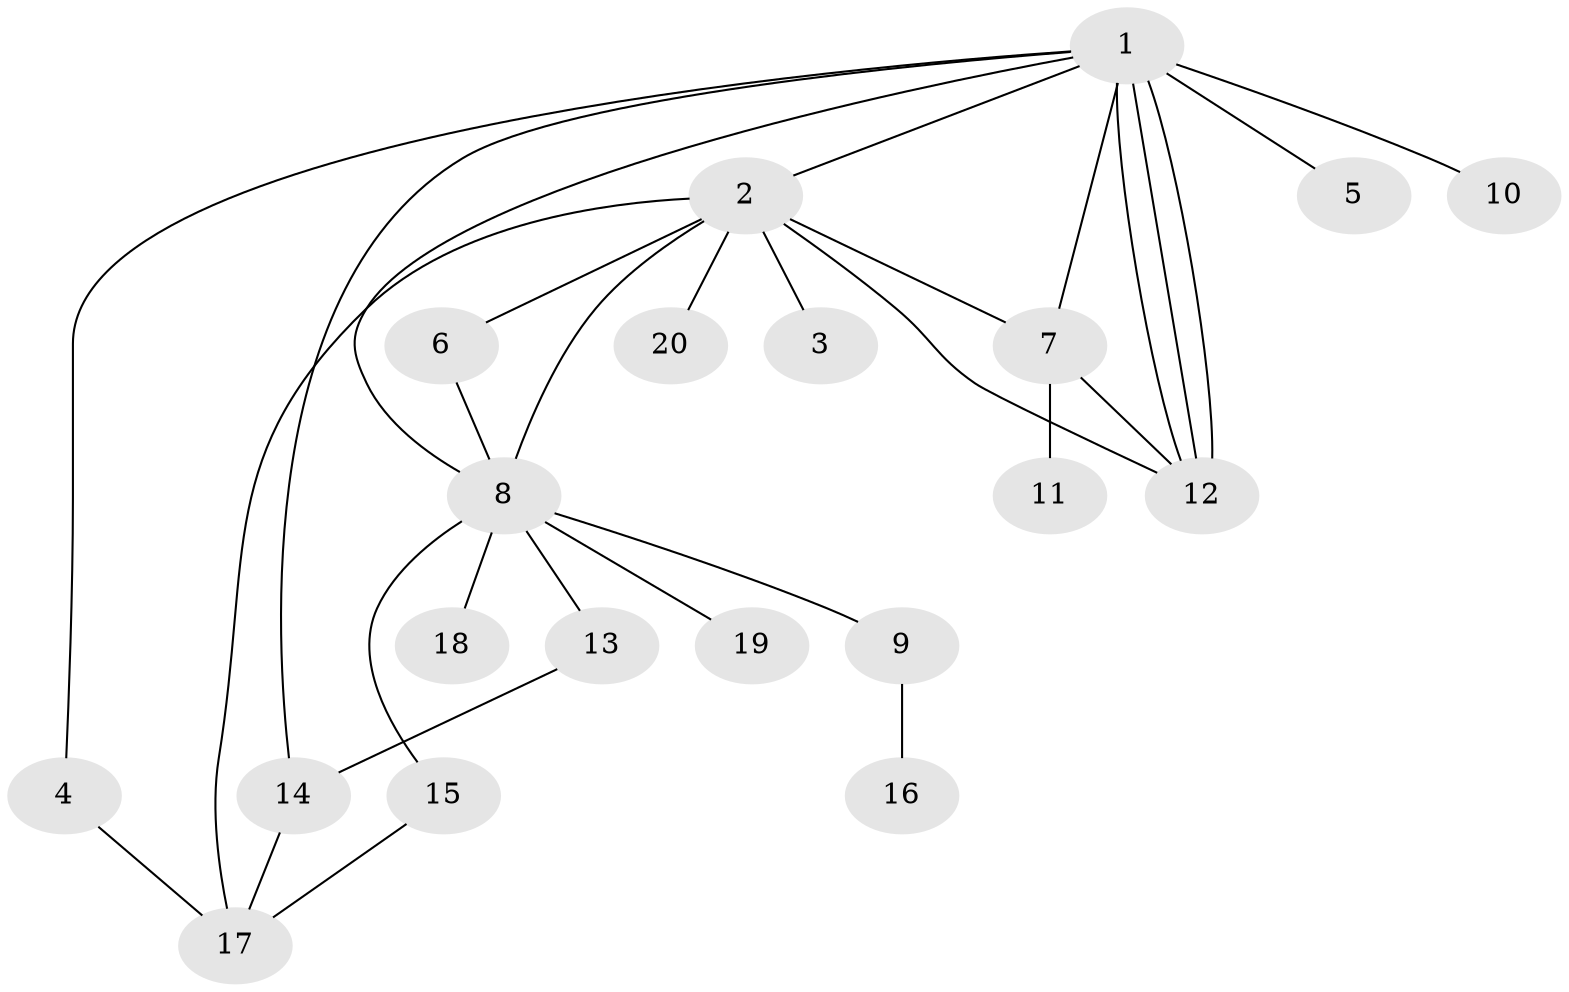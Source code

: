 // Generated by graph-tools (version 1.1) at 2025/46/02/15/25 05:46:28]
// undirected, 20 vertices, 30 edges
graph export_dot {
graph [start="1"]
  node [color=gray90,style=filled];
  1;
  2;
  3;
  4;
  5;
  6;
  7;
  8;
  9;
  10;
  11;
  12;
  13;
  14;
  15;
  16;
  17;
  18;
  19;
  20;
  1 -- 2;
  1 -- 4;
  1 -- 5;
  1 -- 7;
  1 -- 8;
  1 -- 10;
  1 -- 12;
  1 -- 12;
  1 -- 12;
  1 -- 14;
  2 -- 3;
  2 -- 6;
  2 -- 7;
  2 -- 8;
  2 -- 12;
  2 -- 17;
  2 -- 20;
  4 -- 17;
  6 -- 8;
  7 -- 11;
  7 -- 12;
  8 -- 9;
  8 -- 13;
  8 -- 15;
  8 -- 18;
  8 -- 19;
  9 -- 16;
  13 -- 14;
  14 -- 17;
  15 -- 17;
}
